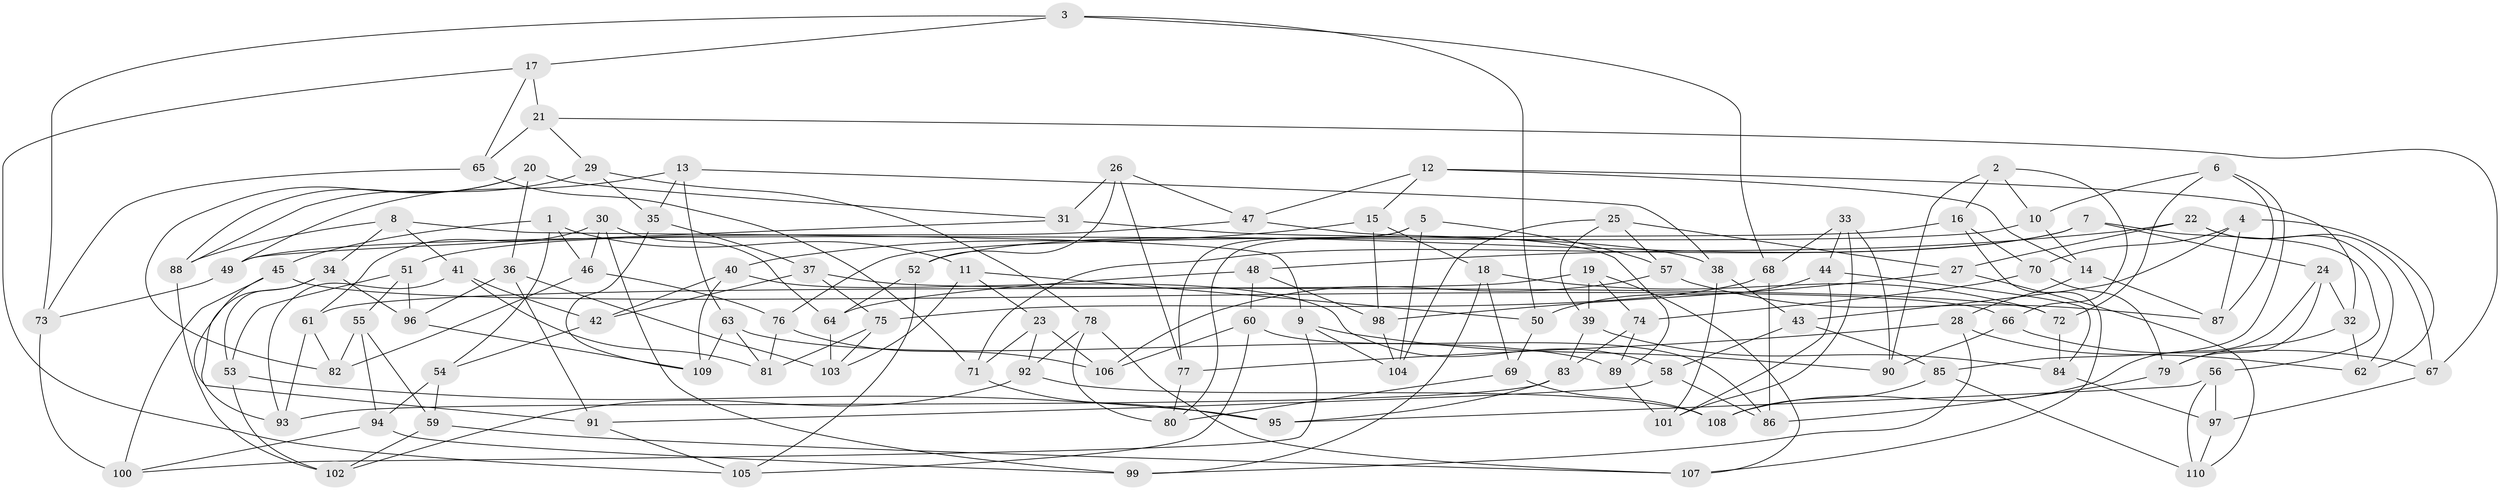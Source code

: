// coarse degree distribution, {12: 0.015151515151515152, 5: 0.045454545454545456, 8: 0.07575757575757576, 4: 0.5757575757575758, 6: 0.22727272727272727, 7: 0.030303030303030304, 10: 0.015151515151515152, 9: 0.015151515151515152}
// Generated by graph-tools (version 1.1) at 2025/20/03/04/25 18:20:29]
// undirected, 110 vertices, 220 edges
graph export_dot {
graph [start="1"]
  node [color=gray90,style=filled];
  1;
  2;
  3;
  4;
  5;
  6;
  7;
  8;
  9;
  10;
  11;
  12;
  13;
  14;
  15;
  16;
  17;
  18;
  19;
  20;
  21;
  22;
  23;
  24;
  25;
  26;
  27;
  28;
  29;
  30;
  31;
  32;
  33;
  34;
  35;
  36;
  37;
  38;
  39;
  40;
  41;
  42;
  43;
  44;
  45;
  46;
  47;
  48;
  49;
  50;
  51;
  52;
  53;
  54;
  55;
  56;
  57;
  58;
  59;
  60;
  61;
  62;
  63;
  64;
  65;
  66;
  67;
  68;
  69;
  70;
  71;
  72;
  73;
  74;
  75;
  76;
  77;
  78;
  79;
  80;
  81;
  82;
  83;
  84;
  85;
  86;
  87;
  88;
  89;
  90;
  91;
  92;
  93;
  94;
  95;
  96;
  97;
  98;
  99;
  100;
  101;
  102;
  103;
  104;
  105;
  106;
  107;
  108;
  109;
  110;
  1 -- 54;
  1 -- 46;
  1 -- 45;
  1 -- 11;
  2 -- 66;
  2 -- 90;
  2 -- 10;
  2 -- 16;
  3 -- 17;
  3 -- 68;
  3 -- 73;
  3 -- 50;
  4 -- 43;
  4 -- 87;
  4 -- 70;
  4 -- 62;
  5 -- 104;
  5 -- 77;
  5 -- 80;
  5 -- 57;
  6 -- 85;
  6 -- 87;
  6 -- 10;
  6 -- 72;
  7 -- 52;
  7 -- 56;
  7 -- 71;
  7 -- 24;
  8 -- 34;
  8 -- 88;
  8 -- 9;
  8 -- 41;
  9 -- 90;
  9 -- 100;
  9 -- 104;
  10 -- 14;
  10 -- 49;
  11 -- 23;
  11 -- 103;
  11 -- 50;
  12 -- 47;
  12 -- 15;
  12 -- 32;
  12 -- 14;
  13 -- 35;
  13 -- 63;
  13 -- 38;
  13 -- 49;
  14 -- 87;
  14 -- 28;
  15 -- 98;
  15 -- 18;
  15 -- 40;
  16 -- 107;
  16 -- 76;
  16 -- 70;
  17 -- 21;
  17 -- 105;
  17 -- 65;
  18 -- 72;
  18 -- 69;
  18 -- 99;
  19 -- 39;
  19 -- 74;
  19 -- 61;
  19 -- 107;
  20 -- 36;
  20 -- 31;
  20 -- 88;
  20 -- 82;
  21 -- 65;
  21 -- 67;
  21 -- 29;
  22 -- 48;
  22 -- 62;
  22 -- 67;
  22 -- 27;
  23 -- 92;
  23 -- 71;
  23 -- 106;
  24 -- 79;
  24 -- 32;
  24 -- 108;
  25 -- 104;
  25 -- 39;
  25 -- 57;
  25 -- 27;
  26 -- 31;
  26 -- 77;
  26 -- 52;
  26 -- 47;
  27 -- 98;
  27 -- 110;
  28 -- 62;
  28 -- 99;
  28 -- 77;
  29 -- 35;
  29 -- 88;
  29 -- 78;
  30 -- 99;
  30 -- 64;
  30 -- 46;
  30 -- 61;
  31 -- 38;
  31 -- 49;
  32 -- 79;
  32 -- 62;
  33 -- 90;
  33 -- 68;
  33 -- 44;
  33 -- 101;
  34 -- 93;
  34 -- 53;
  34 -- 96;
  35 -- 109;
  35 -- 37;
  36 -- 103;
  36 -- 96;
  36 -- 91;
  37 -- 72;
  37 -- 42;
  37 -- 75;
  38 -- 43;
  38 -- 101;
  39 -- 83;
  39 -- 84;
  40 -- 58;
  40 -- 42;
  40 -- 109;
  41 -- 42;
  41 -- 93;
  41 -- 81;
  42 -- 54;
  43 -- 85;
  43 -- 58;
  44 -- 101;
  44 -- 50;
  44 -- 84;
  45 -- 66;
  45 -- 91;
  45 -- 100;
  46 -- 82;
  46 -- 76;
  47 -- 89;
  47 -- 51;
  48 -- 60;
  48 -- 64;
  48 -- 98;
  49 -- 73;
  50 -- 69;
  51 -- 55;
  51 -- 96;
  51 -- 53;
  52 -- 105;
  52 -- 64;
  53 -- 102;
  53 -- 95;
  54 -- 94;
  54 -- 59;
  55 -- 82;
  55 -- 94;
  55 -- 59;
  56 -- 95;
  56 -- 97;
  56 -- 110;
  57 -- 87;
  57 -- 106;
  58 -- 86;
  58 -- 91;
  59 -- 107;
  59 -- 102;
  60 -- 105;
  60 -- 106;
  60 -- 86;
  61 -- 93;
  61 -- 82;
  63 -- 109;
  63 -- 81;
  63 -- 89;
  64 -- 103;
  65 -- 73;
  65 -- 71;
  66 -- 67;
  66 -- 90;
  67 -- 97;
  68 -- 75;
  68 -- 86;
  69 -- 80;
  69 -- 108;
  70 -- 79;
  70 -- 74;
  71 -- 95;
  72 -- 84;
  73 -- 100;
  74 -- 83;
  74 -- 89;
  75 -- 81;
  75 -- 103;
  76 -- 106;
  76 -- 81;
  77 -- 80;
  78 -- 92;
  78 -- 80;
  78 -- 107;
  79 -- 86;
  83 -- 93;
  83 -- 95;
  84 -- 97;
  85 -- 110;
  85 -- 108;
  88 -- 102;
  89 -- 101;
  91 -- 105;
  92 -- 102;
  92 -- 108;
  94 -- 99;
  94 -- 100;
  96 -- 109;
  97 -- 110;
  98 -- 104;
}

